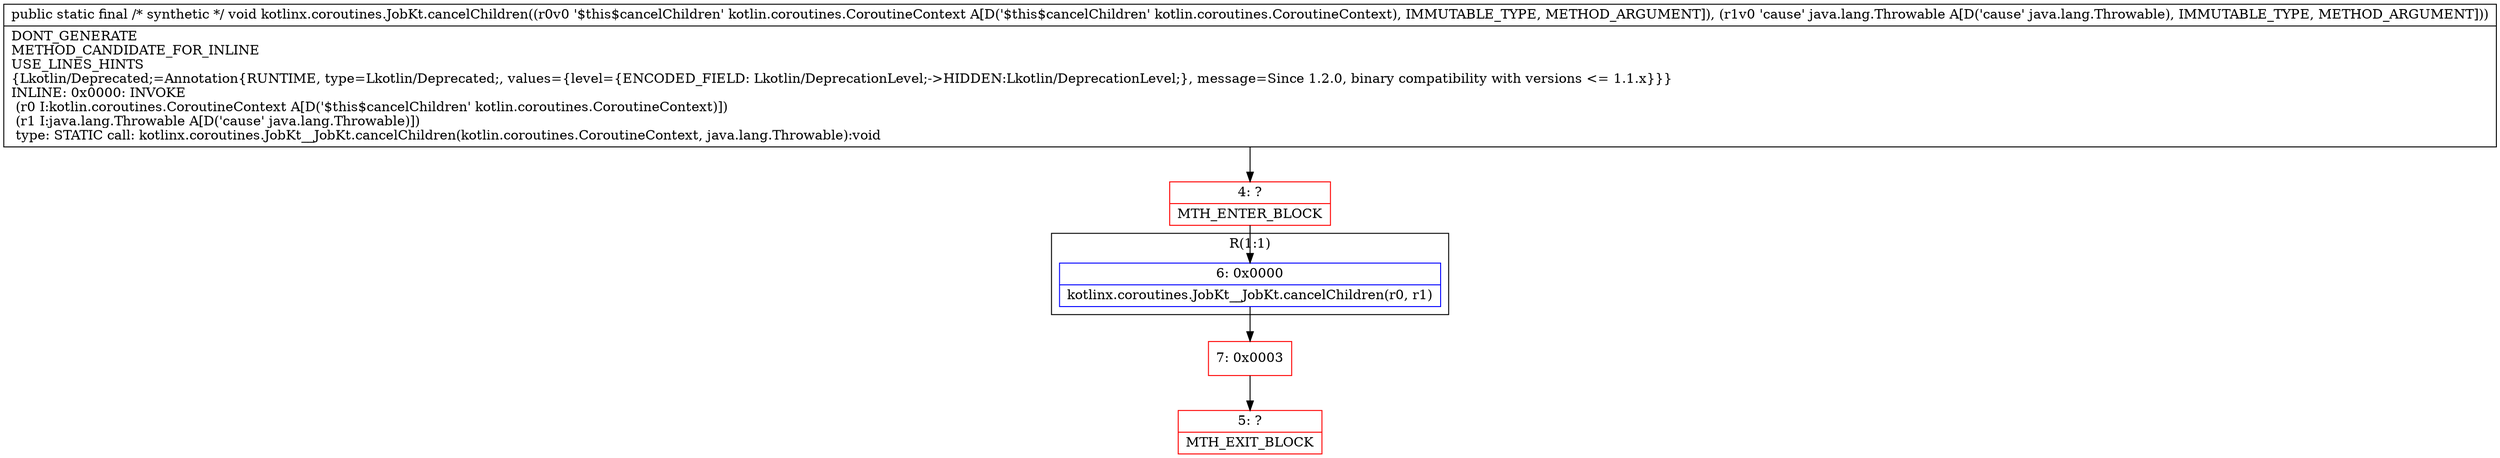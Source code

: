 digraph "CFG forkotlinx.coroutines.JobKt.cancelChildren(Lkotlin\/coroutines\/CoroutineContext;Ljava\/lang\/Throwable;)V" {
subgraph cluster_Region_1451806278 {
label = "R(1:1)";
node [shape=record,color=blue];
Node_6 [shape=record,label="{6\:\ 0x0000|kotlinx.coroutines.JobKt__JobKt.cancelChildren(r0, r1)\l}"];
}
Node_4 [shape=record,color=red,label="{4\:\ ?|MTH_ENTER_BLOCK\l}"];
Node_7 [shape=record,color=red,label="{7\:\ 0x0003}"];
Node_5 [shape=record,color=red,label="{5\:\ ?|MTH_EXIT_BLOCK\l}"];
MethodNode[shape=record,label="{public static final \/* synthetic *\/ void kotlinx.coroutines.JobKt.cancelChildren((r0v0 '$this$cancelChildren' kotlin.coroutines.CoroutineContext A[D('$this$cancelChildren' kotlin.coroutines.CoroutineContext), IMMUTABLE_TYPE, METHOD_ARGUMENT]), (r1v0 'cause' java.lang.Throwable A[D('cause' java.lang.Throwable), IMMUTABLE_TYPE, METHOD_ARGUMENT]))  | DONT_GENERATE\lMETHOD_CANDIDATE_FOR_INLINE\lUSE_LINES_HINTS\l\{Lkotlin\/Deprecated;=Annotation\{RUNTIME, type=Lkotlin\/Deprecated;, values=\{level=\{ENCODED_FIELD: Lkotlin\/DeprecationLevel;\-\>HIDDEN:Lkotlin\/DeprecationLevel;\}, message=Since 1.2.0, binary compatibility with versions \<= 1.1.x\}\}\}\lINLINE: 0x0000: INVOKE  \l  (r0 I:kotlin.coroutines.CoroutineContext A[D('$this$cancelChildren' kotlin.coroutines.CoroutineContext)])\l  (r1 I:java.lang.Throwable A[D('cause' java.lang.Throwable)])\l type: STATIC call: kotlinx.coroutines.JobKt__JobKt.cancelChildren(kotlin.coroutines.CoroutineContext, java.lang.Throwable):void\l}"];
MethodNode -> Node_4;Node_6 -> Node_7;
Node_4 -> Node_6;
Node_7 -> Node_5;
}

